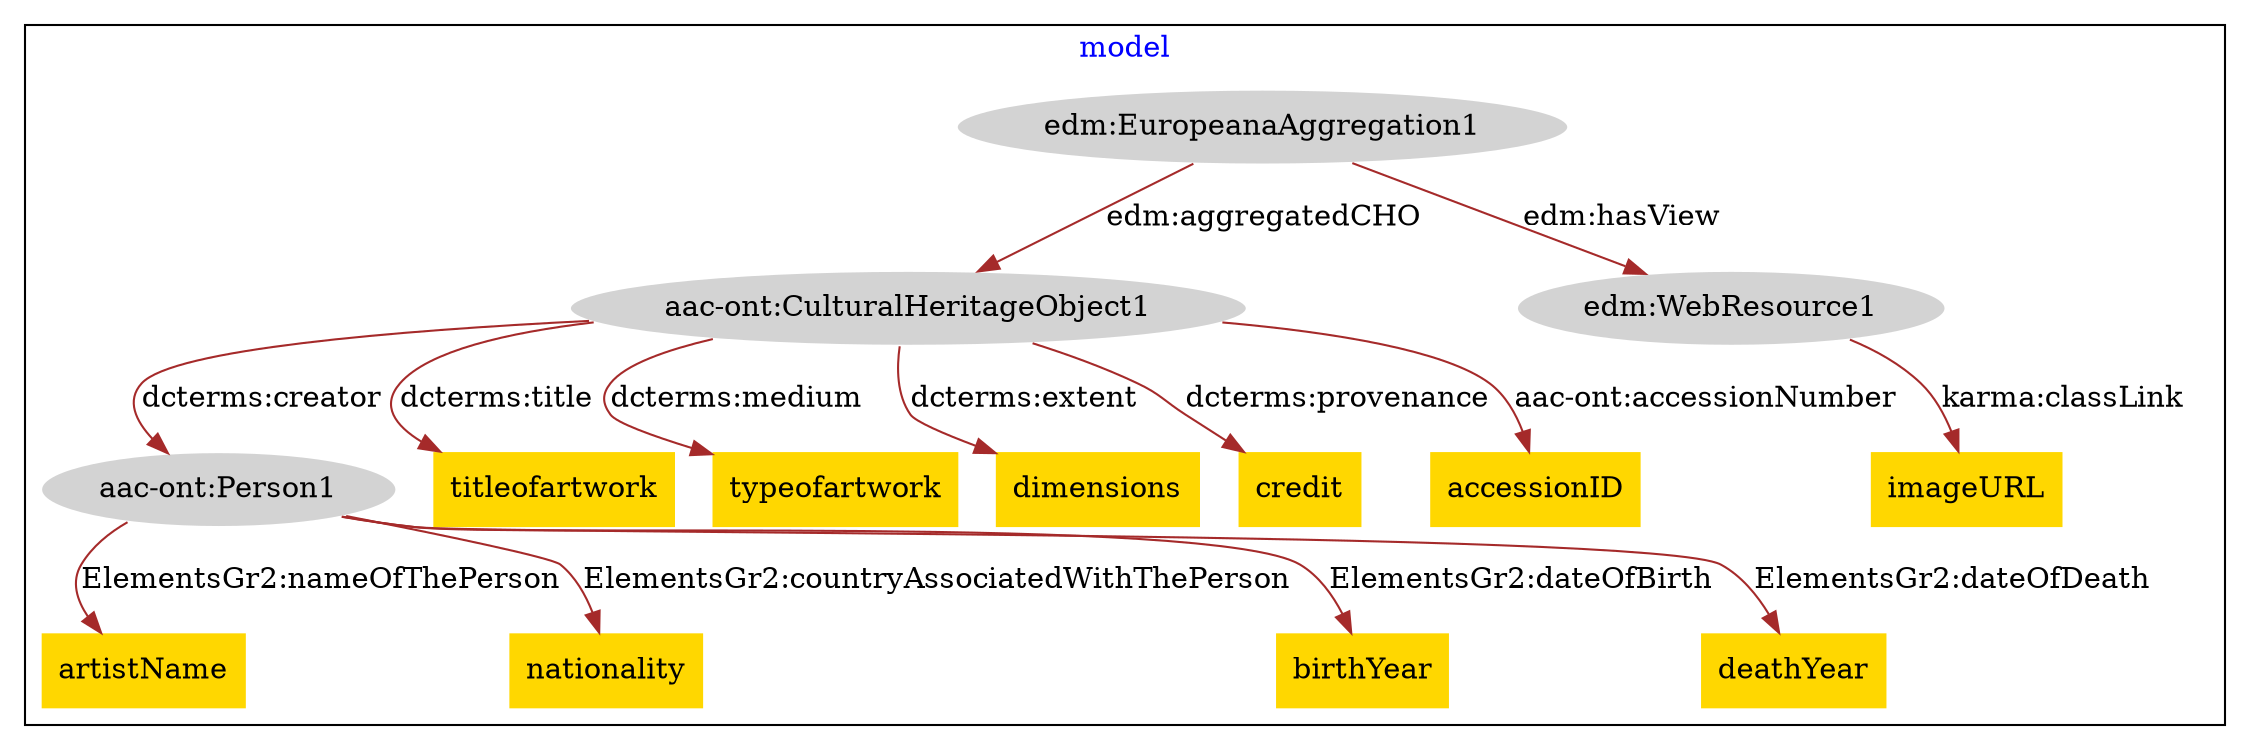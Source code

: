digraph n0 {
fontcolor="blue"
remincross="true"
subgraph cluster {
label="model"
"aac-ont:Person1"[style="filled",color="white",fillcolor="lightgray",label="aac-ont:Person1"];
"artistName"[shape="plaintext",style="filled",fillcolor="gold",label="artistName"];
"nationality"[shape="plaintext",style="filled",fillcolor="gold",label="nationality"];
"birthYear"[shape="plaintext",style="filled",fillcolor="gold",label="birthYear"];
"deathYear"[shape="plaintext",style="filled",fillcolor="gold",label="deathYear"];
"aac-ont:CulturalHeritageObject1"[style="filled",color="white",fillcolor="lightgray",label="aac-ont:CulturalHeritageObject1"];
"titleofartwork"[shape="plaintext",style="filled",fillcolor="gold",label="titleofartwork"];
"typeofartwork"[shape="plaintext",style="filled",fillcolor="gold",label="typeofartwork"];
"dimensions"[shape="plaintext",style="filled",fillcolor="gold",label="dimensions"];
"credit"[shape="plaintext",style="filled",fillcolor="gold",label="credit"];
"accessionID"[shape="plaintext",style="filled",fillcolor="gold",label="accessionID"];
"edm:WebResource1"[style="filled",color="white",fillcolor="lightgray",label="edm:WebResource1"];
"imageURL"[shape="plaintext",style="filled",fillcolor="gold",label="imageURL"];
"edm:EuropeanaAggregation1"[style="filled",color="white",fillcolor="lightgray",label="edm:EuropeanaAggregation1"];
}
"aac-ont:Person1" -> "artistName"[color="brown",fontcolor="black",label="ElementsGr2:nameOfThePerson"];
"aac-ont:Person1" -> "nationality"[color="brown",fontcolor="black",label="ElementsGr2:countryAssociatedWithThePerson"];
"aac-ont:Person1" -> "birthYear"[color="brown",fontcolor="black",label="ElementsGr2:dateOfBirth"];
"aac-ont:Person1" -> "deathYear"[color="brown",fontcolor="black",label="ElementsGr2:dateOfDeath"];
"aac-ont:CulturalHeritageObject1" -> "titleofartwork"[color="brown",fontcolor="black",label="dcterms:title"];
"aac-ont:CulturalHeritageObject1" -> "typeofartwork"[color="brown",fontcolor="black",label="dcterms:medium"];
"aac-ont:CulturalHeritageObject1" -> "dimensions"[color="brown",fontcolor="black",label="dcterms:extent"];
"aac-ont:CulturalHeritageObject1" -> "credit"[color="brown",fontcolor="black",label="dcterms:provenance"];
"aac-ont:CulturalHeritageObject1" -> "accessionID"[color="brown",fontcolor="black",label="aac-ont:accessionNumber"];
"edm:WebResource1" -> "imageURL"[color="brown",fontcolor="black",label="karma:classLink"];
"edm:EuropeanaAggregation1" -> "aac-ont:CulturalHeritageObject1"[color="brown",fontcolor="black",label="edm:aggregatedCHO"];
"edm:EuropeanaAggregation1" -> "edm:WebResource1"[color="brown",fontcolor="black",label="edm:hasView"];
"aac-ont:CulturalHeritageObject1" -> "aac-ont:Person1"[color="brown",fontcolor="black",label="dcterms:creator"];
}
